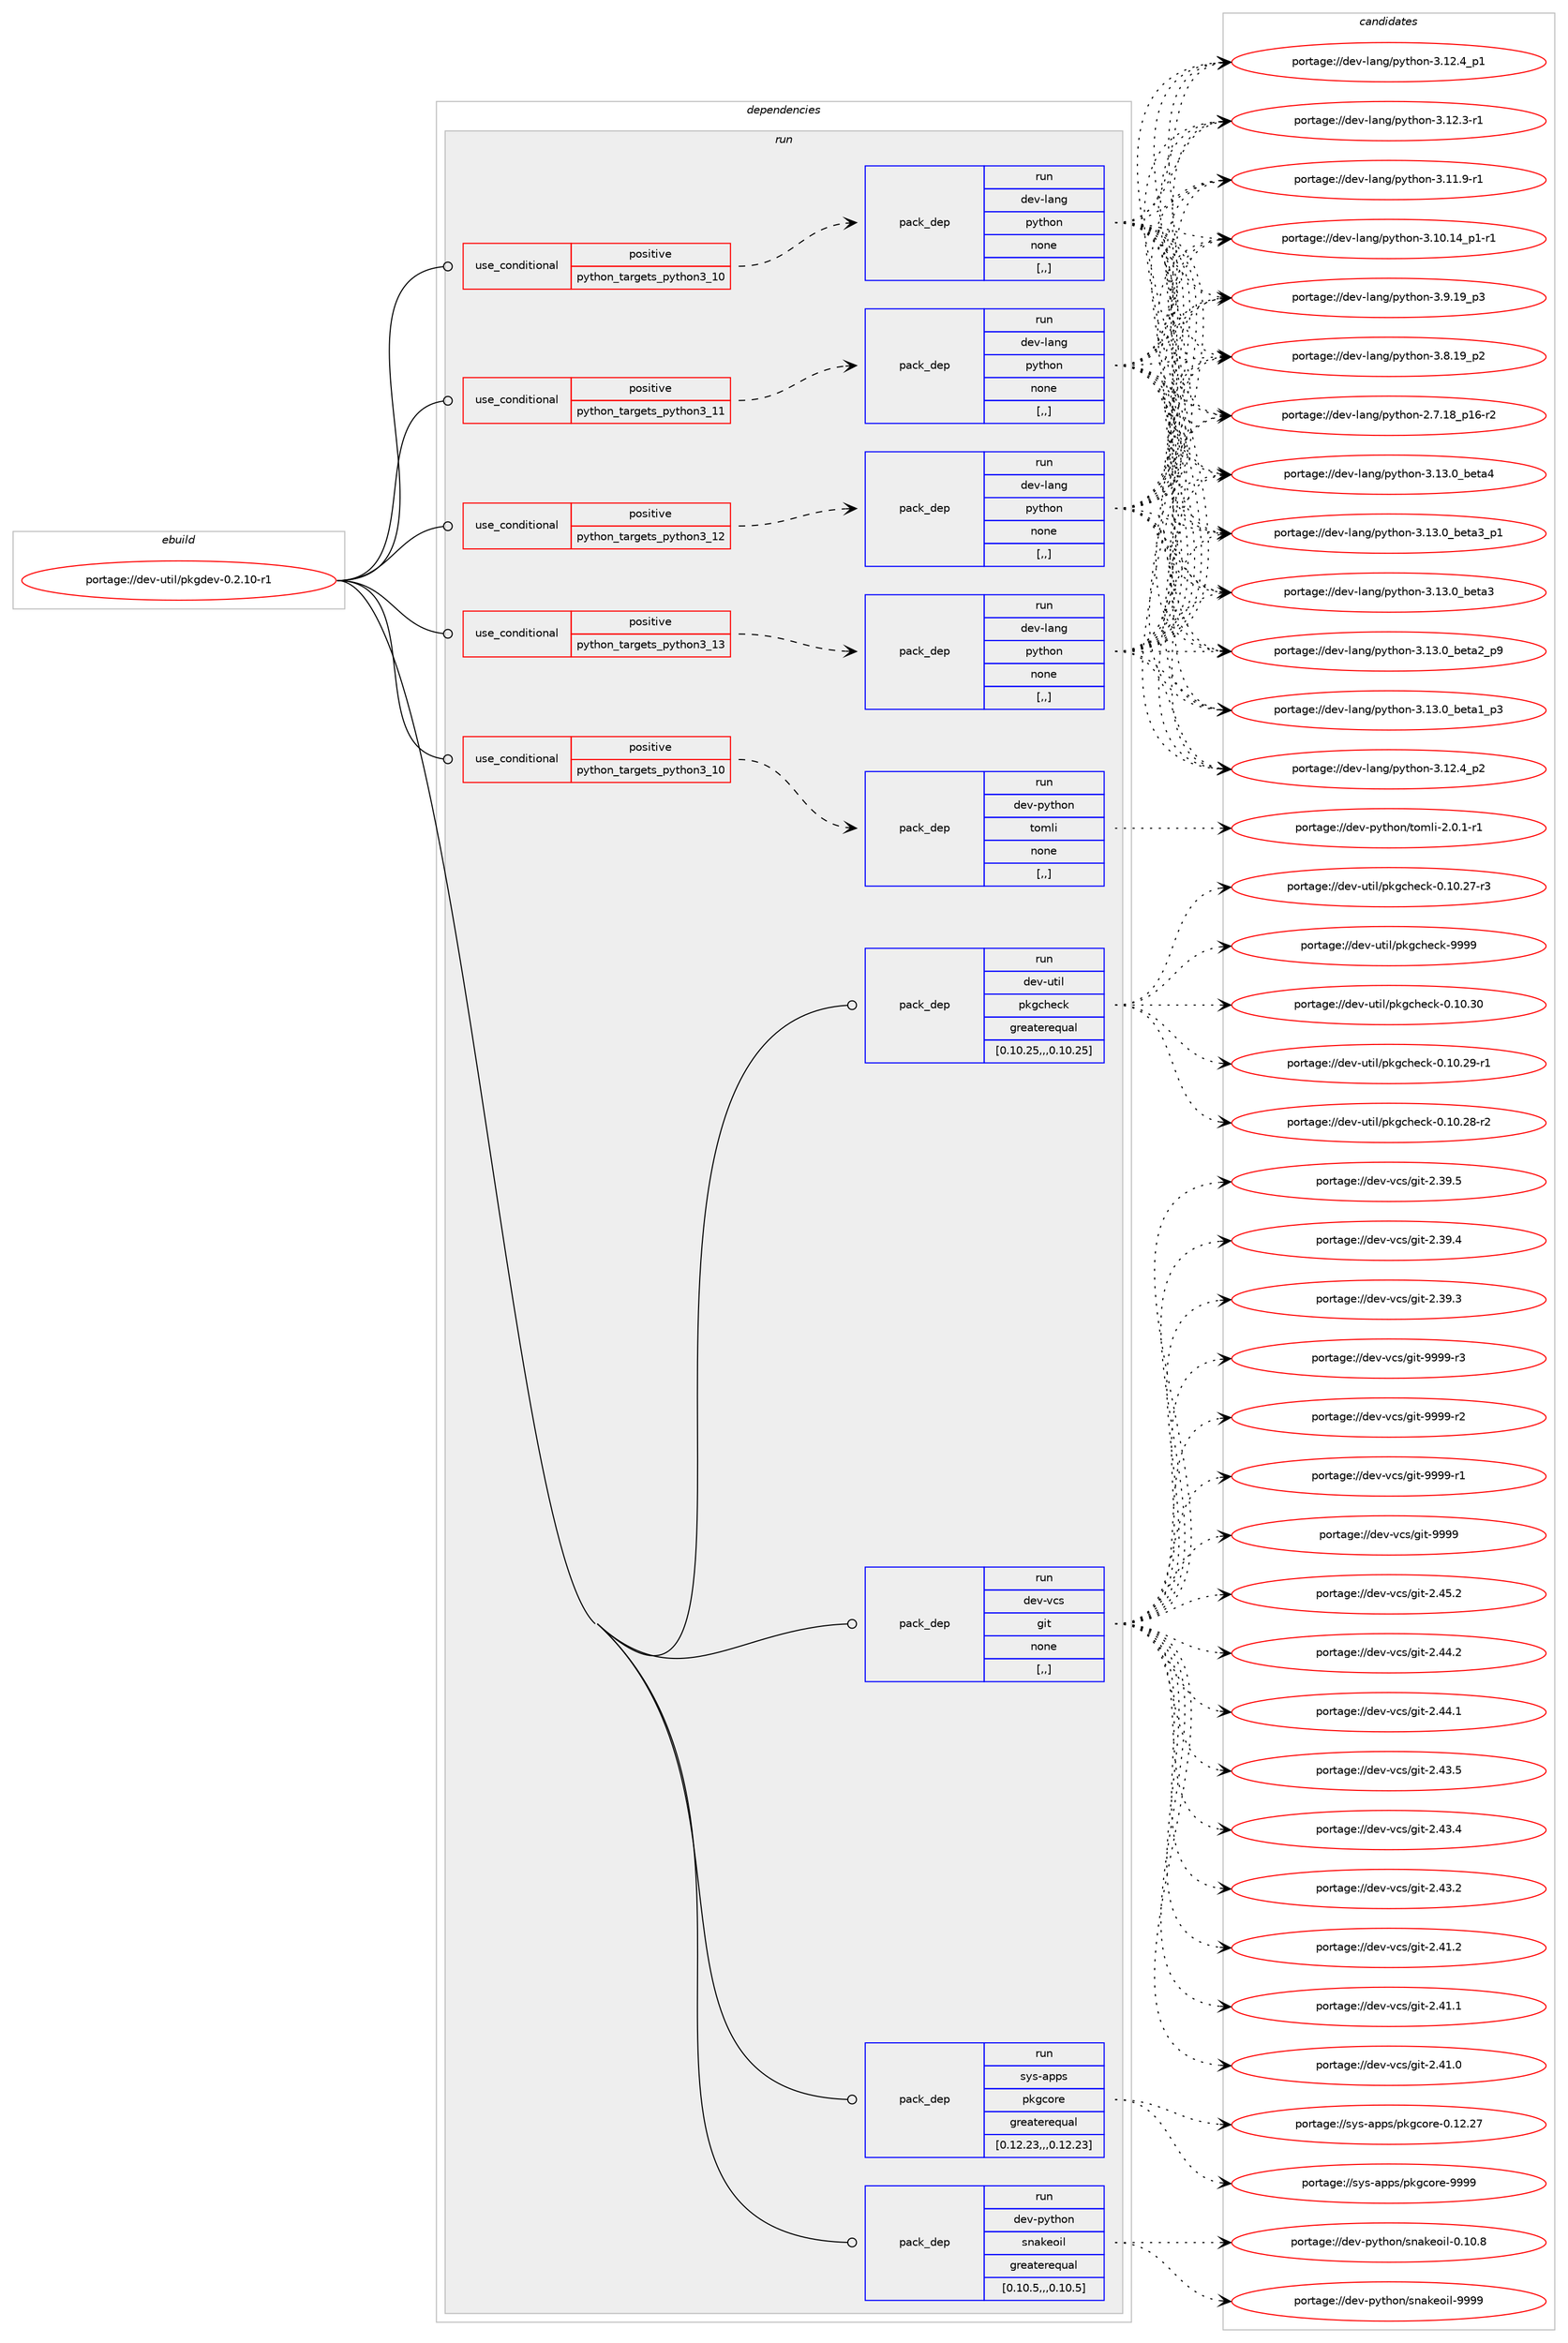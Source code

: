 digraph prolog {

# *************
# Graph options
# *************

newrank=true;
concentrate=true;
compound=true;
graph [rankdir=LR,fontname=Helvetica,fontsize=10,ranksep=1.5];#, ranksep=2.5, nodesep=0.2];
edge  [arrowhead=vee];
node  [fontname=Helvetica,fontsize=10];

# **********
# The ebuild
# **********

subgraph cluster_leftcol {
color=gray;
label=<<i>ebuild</i>>;
id [label="portage://dev-util/pkgdev-0.2.10-r1", color=red, width=4, href="../dev-util/pkgdev-0.2.10-r1.svg"];
}

# ****************
# The dependencies
# ****************

subgraph cluster_midcol {
color=gray;
label=<<i>dependencies</i>>;
subgraph cluster_compile {
fillcolor="#eeeeee";
style=filled;
label=<<i>compile</i>>;
}
subgraph cluster_compileandrun {
fillcolor="#eeeeee";
style=filled;
label=<<i>compile and run</i>>;
}
subgraph cluster_run {
fillcolor="#eeeeee";
style=filled;
label=<<i>run</i>>;
subgraph cond61501 {
dependency218373 [label=<<TABLE BORDER="0" CELLBORDER="1" CELLSPACING="0" CELLPADDING="4"><TR><TD ROWSPAN="3" CELLPADDING="10">use_conditional</TD></TR><TR><TD>positive</TD></TR><TR><TD>python_targets_python3_10</TD></TR></TABLE>>, shape=none, color=red];
subgraph pack155431 {
dependency218374 [label=<<TABLE BORDER="0" CELLBORDER="1" CELLSPACING="0" CELLPADDING="4" WIDTH="220"><TR><TD ROWSPAN="6" CELLPADDING="30">pack_dep</TD></TR><TR><TD WIDTH="110">run</TD></TR><TR><TD>dev-lang</TD></TR><TR><TD>python</TD></TR><TR><TD>none</TD></TR><TR><TD>[,,]</TD></TR></TABLE>>, shape=none, color=blue];
}
dependency218373:e -> dependency218374:w [weight=20,style="dashed",arrowhead="vee"];
}
id:e -> dependency218373:w [weight=20,style="solid",arrowhead="odot"];
subgraph cond61502 {
dependency218375 [label=<<TABLE BORDER="0" CELLBORDER="1" CELLSPACING="0" CELLPADDING="4"><TR><TD ROWSPAN="3" CELLPADDING="10">use_conditional</TD></TR><TR><TD>positive</TD></TR><TR><TD>python_targets_python3_10</TD></TR></TABLE>>, shape=none, color=red];
subgraph pack155432 {
dependency218376 [label=<<TABLE BORDER="0" CELLBORDER="1" CELLSPACING="0" CELLPADDING="4" WIDTH="220"><TR><TD ROWSPAN="6" CELLPADDING="30">pack_dep</TD></TR><TR><TD WIDTH="110">run</TD></TR><TR><TD>dev-python</TD></TR><TR><TD>tomli</TD></TR><TR><TD>none</TD></TR><TR><TD>[,,]</TD></TR></TABLE>>, shape=none, color=blue];
}
dependency218375:e -> dependency218376:w [weight=20,style="dashed",arrowhead="vee"];
}
id:e -> dependency218375:w [weight=20,style="solid",arrowhead="odot"];
subgraph cond61503 {
dependency218377 [label=<<TABLE BORDER="0" CELLBORDER="1" CELLSPACING="0" CELLPADDING="4"><TR><TD ROWSPAN="3" CELLPADDING="10">use_conditional</TD></TR><TR><TD>positive</TD></TR><TR><TD>python_targets_python3_11</TD></TR></TABLE>>, shape=none, color=red];
subgraph pack155433 {
dependency218378 [label=<<TABLE BORDER="0" CELLBORDER="1" CELLSPACING="0" CELLPADDING="4" WIDTH="220"><TR><TD ROWSPAN="6" CELLPADDING="30">pack_dep</TD></TR><TR><TD WIDTH="110">run</TD></TR><TR><TD>dev-lang</TD></TR><TR><TD>python</TD></TR><TR><TD>none</TD></TR><TR><TD>[,,]</TD></TR></TABLE>>, shape=none, color=blue];
}
dependency218377:e -> dependency218378:w [weight=20,style="dashed",arrowhead="vee"];
}
id:e -> dependency218377:w [weight=20,style="solid",arrowhead="odot"];
subgraph cond61504 {
dependency218379 [label=<<TABLE BORDER="0" CELLBORDER="1" CELLSPACING="0" CELLPADDING="4"><TR><TD ROWSPAN="3" CELLPADDING="10">use_conditional</TD></TR><TR><TD>positive</TD></TR><TR><TD>python_targets_python3_12</TD></TR></TABLE>>, shape=none, color=red];
subgraph pack155434 {
dependency218380 [label=<<TABLE BORDER="0" CELLBORDER="1" CELLSPACING="0" CELLPADDING="4" WIDTH="220"><TR><TD ROWSPAN="6" CELLPADDING="30">pack_dep</TD></TR><TR><TD WIDTH="110">run</TD></TR><TR><TD>dev-lang</TD></TR><TR><TD>python</TD></TR><TR><TD>none</TD></TR><TR><TD>[,,]</TD></TR></TABLE>>, shape=none, color=blue];
}
dependency218379:e -> dependency218380:w [weight=20,style="dashed",arrowhead="vee"];
}
id:e -> dependency218379:w [weight=20,style="solid",arrowhead="odot"];
subgraph cond61505 {
dependency218381 [label=<<TABLE BORDER="0" CELLBORDER="1" CELLSPACING="0" CELLPADDING="4"><TR><TD ROWSPAN="3" CELLPADDING="10">use_conditional</TD></TR><TR><TD>positive</TD></TR><TR><TD>python_targets_python3_13</TD></TR></TABLE>>, shape=none, color=red];
subgraph pack155435 {
dependency218382 [label=<<TABLE BORDER="0" CELLBORDER="1" CELLSPACING="0" CELLPADDING="4" WIDTH="220"><TR><TD ROWSPAN="6" CELLPADDING="30">pack_dep</TD></TR><TR><TD WIDTH="110">run</TD></TR><TR><TD>dev-lang</TD></TR><TR><TD>python</TD></TR><TR><TD>none</TD></TR><TR><TD>[,,]</TD></TR></TABLE>>, shape=none, color=blue];
}
dependency218381:e -> dependency218382:w [weight=20,style="dashed",arrowhead="vee"];
}
id:e -> dependency218381:w [weight=20,style="solid",arrowhead="odot"];
subgraph pack155436 {
dependency218383 [label=<<TABLE BORDER="0" CELLBORDER="1" CELLSPACING="0" CELLPADDING="4" WIDTH="220"><TR><TD ROWSPAN="6" CELLPADDING="30">pack_dep</TD></TR><TR><TD WIDTH="110">run</TD></TR><TR><TD>dev-python</TD></TR><TR><TD>snakeoil</TD></TR><TR><TD>greaterequal</TD></TR><TR><TD>[0.10.5,,,0.10.5]</TD></TR></TABLE>>, shape=none, color=blue];
}
id:e -> dependency218383:w [weight=20,style="solid",arrowhead="odot"];
subgraph pack155437 {
dependency218384 [label=<<TABLE BORDER="0" CELLBORDER="1" CELLSPACING="0" CELLPADDING="4" WIDTH="220"><TR><TD ROWSPAN="6" CELLPADDING="30">pack_dep</TD></TR><TR><TD WIDTH="110">run</TD></TR><TR><TD>dev-util</TD></TR><TR><TD>pkgcheck</TD></TR><TR><TD>greaterequal</TD></TR><TR><TD>[0.10.25,,,0.10.25]</TD></TR></TABLE>>, shape=none, color=blue];
}
id:e -> dependency218384:w [weight=20,style="solid",arrowhead="odot"];
subgraph pack155438 {
dependency218385 [label=<<TABLE BORDER="0" CELLBORDER="1" CELLSPACING="0" CELLPADDING="4" WIDTH="220"><TR><TD ROWSPAN="6" CELLPADDING="30">pack_dep</TD></TR><TR><TD WIDTH="110">run</TD></TR><TR><TD>dev-vcs</TD></TR><TR><TD>git</TD></TR><TR><TD>none</TD></TR><TR><TD>[,,]</TD></TR></TABLE>>, shape=none, color=blue];
}
id:e -> dependency218385:w [weight=20,style="solid",arrowhead="odot"];
subgraph pack155439 {
dependency218386 [label=<<TABLE BORDER="0" CELLBORDER="1" CELLSPACING="0" CELLPADDING="4" WIDTH="220"><TR><TD ROWSPAN="6" CELLPADDING="30">pack_dep</TD></TR><TR><TD WIDTH="110">run</TD></TR><TR><TD>sys-apps</TD></TR><TR><TD>pkgcore</TD></TR><TR><TD>greaterequal</TD></TR><TR><TD>[0.12.23,,,0.12.23]</TD></TR></TABLE>>, shape=none, color=blue];
}
id:e -> dependency218386:w [weight=20,style="solid",arrowhead="odot"];
}
}

# **************
# The candidates
# **************

subgraph cluster_choices {
rank=same;
color=gray;
label=<<i>candidates</i>>;

subgraph choice155431 {
color=black;
nodesep=1;
choice1001011184510897110103471121211161041111104551464951464895981011169752 [label="portage://dev-lang/python-3.13.0_beta4", color=red, width=4,href="../dev-lang/python-3.13.0_beta4.svg"];
choice10010111845108971101034711212111610411111045514649514648959810111697519511249 [label="portage://dev-lang/python-3.13.0_beta3_p1", color=red, width=4,href="../dev-lang/python-3.13.0_beta3_p1.svg"];
choice1001011184510897110103471121211161041111104551464951464895981011169751 [label="portage://dev-lang/python-3.13.0_beta3", color=red, width=4,href="../dev-lang/python-3.13.0_beta3.svg"];
choice10010111845108971101034711212111610411111045514649514648959810111697509511257 [label="portage://dev-lang/python-3.13.0_beta2_p9", color=red, width=4,href="../dev-lang/python-3.13.0_beta2_p9.svg"];
choice10010111845108971101034711212111610411111045514649514648959810111697499511251 [label="portage://dev-lang/python-3.13.0_beta1_p3", color=red, width=4,href="../dev-lang/python-3.13.0_beta1_p3.svg"];
choice100101118451089711010347112121116104111110455146495046529511250 [label="portage://dev-lang/python-3.12.4_p2", color=red, width=4,href="../dev-lang/python-3.12.4_p2.svg"];
choice100101118451089711010347112121116104111110455146495046529511249 [label="portage://dev-lang/python-3.12.4_p1", color=red, width=4,href="../dev-lang/python-3.12.4_p1.svg"];
choice100101118451089711010347112121116104111110455146495046514511449 [label="portage://dev-lang/python-3.12.3-r1", color=red, width=4,href="../dev-lang/python-3.12.3-r1.svg"];
choice100101118451089711010347112121116104111110455146494946574511449 [label="portage://dev-lang/python-3.11.9-r1", color=red, width=4,href="../dev-lang/python-3.11.9-r1.svg"];
choice100101118451089711010347112121116104111110455146494846495295112494511449 [label="portage://dev-lang/python-3.10.14_p1-r1", color=red, width=4,href="../dev-lang/python-3.10.14_p1-r1.svg"];
choice100101118451089711010347112121116104111110455146574649579511251 [label="portage://dev-lang/python-3.9.19_p3", color=red, width=4,href="../dev-lang/python-3.9.19_p3.svg"];
choice100101118451089711010347112121116104111110455146564649579511250 [label="portage://dev-lang/python-3.8.19_p2", color=red, width=4,href="../dev-lang/python-3.8.19_p2.svg"];
choice100101118451089711010347112121116104111110455046554649569511249544511450 [label="portage://dev-lang/python-2.7.18_p16-r2", color=red, width=4,href="../dev-lang/python-2.7.18_p16-r2.svg"];
dependency218374:e -> choice1001011184510897110103471121211161041111104551464951464895981011169752:w [style=dotted,weight="100"];
dependency218374:e -> choice10010111845108971101034711212111610411111045514649514648959810111697519511249:w [style=dotted,weight="100"];
dependency218374:e -> choice1001011184510897110103471121211161041111104551464951464895981011169751:w [style=dotted,weight="100"];
dependency218374:e -> choice10010111845108971101034711212111610411111045514649514648959810111697509511257:w [style=dotted,weight="100"];
dependency218374:e -> choice10010111845108971101034711212111610411111045514649514648959810111697499511251:w [style=dotted,weight="100"];
dependency218374:e -> choice100101118451089711010347112121116104111110455146495046529511250:w [style=dotted,weight="100"];
dependency218374:e -> choice100101118451089711010347112121116104111110455146495046529511249:w [style=dotted,weight="100"];
dependency218374:e -> choice100101118451089711010347112121116104111110455146495046514511449:w [style=dotted,weight="100"];
dependency218374:e -> choice100101118451089711010347112121116104111110455146494946574511449:w [style=dotted,weight="100"];
dependency218374:e -> choice100101118451089711010347112121116104111110455146494846495295112494511449:w [style=dotted,weight="100"];
dependency218374:e -> choice100101118451089711010347112121116104111110455146574649579511251:w [style=dotted,weight="100"];
dependency218374:e -> choice100101118451089711010347112121116104111110455146564649579511250:w [style=dotted,weight="100"];
dependency218374:e -> choice100101118451089711010347112121116104111110455046554649569511249544511450:w [style=dotted,weight="100"];
}
subgraph choice155432 {
color=black;
nodesep=1;
choice10010111845112121116104111110471161111091081054550464846494511449 [label="portage://dev-python/tomli-2.0.1-r1", color=red, width=4,href="../dev-python/tomli-2.0.1-r1.svg"];
dependency218376:e -> choice10010111845112121116104111110471161111091081054550464846494511449:w [style=dotted,weight="100"];
}
subgraph choice155433 {
color=black;
nodesep=1;
choice1001011184510897110103471121211161041111104551464951464895981011169752 [label="portage://dev-lang/python-3.13.0_beta4", color=red, width=4,href="../dev-lang/python-3.13.0_beta4.svg"];
choice10010111845108971101034711212111610411111045514649514648959810111697519511249 [label="portage://dev-lang/python-3.13.0_beta3_p1", color=red, width=4,href="../dev-lang/python-3.13.0_beta3_p1.svg"];
choice1001011184510897110103471121211161041111104551464951464895981011169751 [label="portage://dev-lang/python-3.13.0_beta3", color=red, width=4,href="../dev-lang/python-3.13.0_beta3.svg"];
choice10010111845108971101034711212111610411111045514649514648959810111697509511257 [label="portage://dev-lang/python-3.13.0_beta2_p9", color=red, width=4,href="../dev-lang/python-3.13.0_beta2_p9.svg"];
choice10010111845108971101034711212111610411111045514649514648959810111697499511251 [label="portage://dev-lang/python-3.13.0_beta1_p3", color=red, width=4,href="../dev-lang/python-3.13.0_beta1_p3.svg"];
choice100101118451089711010347112121116104111110455146495046529511250 [label="portage://dev-lang/python-3.12.4_p2", color=red, width=4,href="../dev-lang/python-3.12.4_p2.svg"];
choice100101118451089711010347112121116104111110455146495046529511249 [label="portage://dev-lang/python-3.12.4_p1", color=red, width=4,href="../dev-lang/python-3.12.4_p1.svg"];
choice100101118451089711010347112121116104111110455146495046514511449 [label="portage://dev-lang/python-3.12.3-r1", color=red, width=4,href="../dev-lang/python-3.12.3-r1.svg"];
choice100101118451089711010347112121116104111110455146494946574511449 [label="portage://dev-lang/python-3.11.9-r1", color=red, width=4,href="../dev-lang/python-3.11.9-r1.svg"];
choice100101118451089711010347112121116104111110455146494846495295112494511449 [label="portage://dev-lang/python-3.10.14_p1-r1", color=red, width=4,href="../dev-lang/python-3.10.14_p1-r1.svg"];
choice100101118451089711010347112121116104111110455146574649579511251 [label="portage://dev-lang/python-3.9.19_p3", color=red, width=4,href="../dev-lang/python-3.9.19_p3.svg"];
choice100101118451089711010347112121116104111110455146564649579511250 [label="portage://dev-lang/python-3.8.19_p2", color=red, width=4,href="../dev-lang/python-3.8.19_p2.svg"];
choice100101118451089711010347112121116104111110455046554649569511249544511450 [label="portage://dev-lang/python-2.7.18_p16-r2", color=red, width=4,href="../dev-lang/python-2.7.18_p16-r2.svg"];
dependency218378:e -> choice1001011184510897110103471121211161041111104551464951464895981011169752:w [style=dotted,weight="100"];
dependency218378:e -> choice10010111845108971101034711212111610411111045514649514648959810111697519511249:w [style=dotted,weight="100"];
dependency218378:e -> choice1001011184510897110103471121211161041111104551464951464895981011169751:w [style=dotted,weight="100"];
dependency218378:e -> choice10010111845108971101034711212111610411111045514649514648959810111697509511257:w [style=dotted,weight="100"];
dependency218378:e -> choice10010111845108971101034711212111610411111045514649514648959810111697499511251:w [style=dotted,weight="100"];
dependency218378:e -> choice100101118451089711010347112121116104111110455146495046529511250:w [style=dotted,weight="100"];
dependency218378:e -> choice100101118451089711010347112121116104111110455146495046529511249:w [style=dotted,weight="100"];
dependency218378:e -> choice100101118451089711010347112121116104111110455146495046514511449:w [style=dotted,weight="100"];
dependency218378:e -> choice100101118451089711010347112121116104111110455146494946574511449:w [style=dotted,weight="100"];
dependency218378:e -> choice100101118451089711010347112121116104111110455146494846495295112494511449:w [style=dotted,weight="100"];
dependency218378:e -> choice100101118451089711010347112121116104111110455146574649579511251:w [style=dotted,weight="100"];
dependency218378:e -> choice100101118451089711010347112121116104111110455146564649579511250:w [style=dotted,weight="100"];
dependency218378:e -> choice100101118451089711010347112121116104111110455046554649569511249544511450:w [style=dotted,weight="100"];
}
subgraph choice155434 {
color=black;
nodesep=1;
choice1001011184510897110103471121211161041111104551464951464895981011169752 [label="portage://dev-lang/python-3.13.0_beta4", color=red, width=4,href="../dev-lang/python-3.13.0_beta4.svg"];
choice10010111845108971101034711212111610411111045514649514648959810111697519511249 [label="portage://dev-lang/python-3.13.0_beta3_p1", color=red, width=4,href="../dev-lang/python-3.13.0_beta3_p1.svg"];
choice1001011184510897110103471121211161041111104551464951464895981011169751 [label="portage://dev-lang/python-3.13.0_beta3", color=red, width=4,href="../dev-lang/python-3.13.0_beta3.svg"];
choice10010111845108971101034711212111610411111045514649514648959810111697509511257 [label="portage://dev-lang/python-3.13.0_beta2_p9", color=red, width=4,href="../dev-lang/python-3.13.0_beta2_p9.svg"];
choice10010111845108971101034711212111610411111045514649514648959810111697499511251 [label="portage://dev-lang/python-3.13.0_beta1_p3", color=red, width=4,href="../dev-lang/python-3.13.0_beta1_p3.svg"];
choice100101118451089711010347112121116104111110455146495046529511250 [label="portage://dev-lang/python-3.12.4_p2", color=red, width=4,href="../dev-lang/python-3.12.4_p2.svg"];
choice100101118451089711010347112121116104111110455146495046529511249 [label="portage://dev-lang/python-3.12.4_p1", color=red, width=4,href="../dev-lang/python-3.12.4_p1.svg"];
choice100101118451089711010347112121116104111110455146495046514511449 [label="portage://dev-lang/python-3.12.3-r1", color=red, width=4,href="../dev-lang/python-3.12.3-r1.svg"];
choice100101118451089711010347112121116104111110455146494946574511449 [label="portage://dev-lang/python-3.11.9-r1", color=red, width=4,href="../dev-lang/python-3.11.9-r1.svg"];
choice100101118451089711010347112121116104111110455146494846495295112494511449 [label="portage://dev-lang/python-3.10.14_p1-r1", color=red, width=4,href="../dev-lang/python-3.10.14_p1-r1.svg"];
choice100101118451089711010347112121116104111110455146574649579511251 [label="portage://dev-lang/python-3.9.19_p3", color=red, width=4,href="../dev-lang/python-3.9.19_p3.svg"];
choice100101118451089711010347112121116104111110455146564649579511250 [label="portage://dev-lang/python-3.8.19_p2", color=red, width=4,href="../dev-lang/python-3.8.19_p2.svg"];
choice100101118451089711010347112121116104111110455046554649569511249544511450 [label="portage://dev-lang/python-2.7.18_p16-r2", color=red, width=4,href="../dev-lang/python-2.7.18_p16-r2.svg"];
dependency218380:e -> choice1001011184510897110103471121211161041111104551464951464895981011169752:w [style=dotted,weight="100"];
dependency218380:e -> choice10010111845108971101034711212111610411111045514649514648959810111697519511249:w [style=dotted,weight="100"];
dependency218380:e -> choice1001011184510897110103471121211161041111104551464951464895981011169751:w [style=dotted,weight="100"];
dependency218380:e -> choice10010111845108971101034711212111610411111045514649514648959810111697509511257:w [style=dotted,weight="100"];
dependency218380:e -> choice10010111845108971101034711212111610411111045514649514648959810111697499511251:w [style=dotted,weight="100"];
dependency218380:e -> choice100101118451089711010347112121116104111110455146495046529511250:w [style=dotted,weight="100"];
dependency218380:e -> choice100101118451089711010347112121116104111110455146495046529511249:w [style=dotted,weight="100"];
dependency218380:e -> choice100101118451089711010347112121116104111110455146495046514511449:w [style=dotted,weight="100"];
dependency218380:e -> choice100101118451089711010347112121116104111110455146494946574511449:w [style=dotted,weight="100"];
dependency218380:e -> choice100101118451089711010347112121116104111110455146494846495295112494511449:w [style=dotted,weight="100"];
dependency218380:e -> choice100101118451089711010347112121116104111110455146574649579511251:w [style=dotted,weight="100"];
dependency218380:e -> choice100101118451089711010347112121116104111110455146564649579511250:w [style=dotted,weight="100"];
dependency218380:e -> choice100101118451089711010347112121116104111110455046554649569511249544511450:w [style=dotted,weight="100"];
}
subgraph choice155435 {
color=black;
nodesep=1;
choice1001011184510897110103471121211161041111104551464951464895981011169752 [label="portage://dev-lang/python-3.13.0_beta4", color=red, width=4,href="../dev-lang/python-3.13.0_beta4.svg"];
choice10010111845108971101034711212111610411111045514649514648959810111697519511249 [label="portage://dev-lang/python-3.13.0_beta3_p1", color=red, width=4,href="../dev-lang/python-3.13.0_beta3_p1.svg"];
choice1001011184510897110103471121211161041111104551464951464895981011169751 [label="portage://dev-lang/python-3.13.0_beta3", color=red, width=4,href="../dev-lang/python-3.13.0_beta3.svg"];
choice10010111845108971101034711212111610411111045514649514648959810111697509511257 [label="portage://dev-lang/python-3.13.0_beta2_p9", color=red, width=4,href="../dev-lang/python-3.13.0_beta2_p9.svg"];
choice10010111845108971101034711212111610411111045514649514648959810111697499511251 [label="portage://dev-lang/python-3.13.0_beta1_p3", color=red, width=4,href="../dev-lang/python-3.13.0_beta1_p3.svg"];
choice100101118451089711010347112121116104111110455146495046529511250 [label="portage://dev-lang/python-3.12.4_p2", color=red, width=4,href="../dev-lang/python-3.12.4_p2.svg"];
choice100101118451089711010347112121116104111110455146495046529511249 [label="portage://dev-lang/python-3.12.4_p1", color=red, width=4,href="../dev-lang/python-3.12.4_p1.svg"];
choice100101118451089711010347112121116104111110455146495046514511449 [label="portage://dev-lang/python-3.12.3-r1", color=red, width=4,href="../dev-lang/python-3.12.3-r1.svg"];
choice100101118451089711010347112121116104111110455146494946574511449 [label="portage://dev-lang/python-3.11.9-r1", color=red, width=4,href="../dev-lang/python-3.11.9-r1.svg"];
choice100101118451089711010347112121116104111110455146494846495295112494511449 [label="portage://dev-lang/python-3.10.14_p1-r1", color=red, width=4,href="../dev-lang/python-3.10.14_p1-r1.svg"];
choice100101118451089711010347112121116104111110455146574649579511251 [label="portage://dev-lang/python-3.9.19_p3", color=red, width=4,href="../dev-lang/python-3.9.19_p3.svg"];
choice100101118451089711010347112121116104111110455146564649579511250 [label="portage://dev-lang/python-3.8.19_p2", color=red, width=4,href="../dev-lang/python-3.8.19_p2.svg"];
choice100101118451089711010347112121116104111110455046554649569511249544511450 [label="portage://dev-lang/python-2.7.18_p16-r2", color=red, width=4,href="../dev-lang/python-2.7.18_p16-r2.svg"];
dependency218382:e -> choice1001011184510897110103471121211161041111104551464951464895981011169752:w [style=dotted,weight="100"];
dependency218382:e -> choice10010111845108971101034711212111610411111045514649514648959810111697519511249:w [style=dotted,weight="100"];
dependency218382:e -> choice1001011184510897110103471121211161041111104551464951464895981011169751:w [style=dotted,weight="100"];
dependency218382:e -> choice10010111845108971101034711212111610411111045514649514648959810111697509511257:w [style=dotted,weight="100"];
dependency218382:e -> choice10010111845108971101034711212111610411111045514649514648959810111697499511251:w [style=dotted,weight="100"];
dependency218382:e -> choice100101118451089711010347112121116104111110455146495046529511250:w [style=dotted,weight="100"];
dependency218382:e -> choice100101118451089711010347112121116104111110455146495046529511249:w [style=dotted,weight="100"];
dependency218382:e -> choice100101118451089711010347112121116104111110455146495046514511449:w [style=dotted,weight="100"];
dependency218382:e -> choice100101118451089711010347112121116104111110455146494946574511449:w [style=dotted,weight="100"];
dependency218382:e -> choice100101118451089711010347112121116104111110455146494846495295112494511449:w [style=dotted,weight="100"];
dependency218382:e -> choice100101118451089711010347112121116104111110455146574649579511251:w [style=dotted,weight="100"];
dependency218382:e -> choice100101118451089711010347112121116104111110455146564649579511250:w [style=dotted,weight="100"];
dependency218382:e -> choice100101118451089711010347112121116104111110455046554649569511249544511450:w [style=dotted,weight="100"];
}
subgraph choice155436 {
color=black;
nodesep=1;
choice1001011184511212111610411111047115110971071011111051084557575757 [label="portage://dev-python/snakeoil-9999", color=red, width=4,href="../dev-python/snakeoil-9999.svg"];
choice10010111845112121116104111110471151109710710111110510845484649484656 [label="portage://dev-python/snakeoil-0.10.8", color=red, width=4,href="../dev-python/snakeoil-0.10.8.svg"];
dependency218383:e -> choice1001011184511212111610411111047115110971071011111051084557575757:w [style=dotted,weight="100"];
dependency218383:e -> choice10010111845112121116104111110471151109710710111110510845484649484656:w [style=dotted,weight="100"];
}
subgraph choice155437 {
color=black;
nodesep=1;
choice100101118451171161051084711210710399104101991074557575757 [label="portage://dev-util/pkgcheck-9999", color=red, width=4,href="../dev-util/pkgcheck-9999.svg"];
choice100101118451171161051084711210710399104101991074548464948465148 [label="portage://dev-util/pkgcheck-0.10.30", color=red, width=4,href="../dev-util/pkgcheck-0.10.30.svg"];
choice1001011184511711610510847112107103991041019910745484649484650574511449 [label="portage://dev-util/pkgcheck-0.10.29-r1", color=red, width=4,href="../dev-util/pkgcheck-0.10.29-r1.svg"];
choice1001011184511711610510847112107103991041019910745484649484650564511450 [label="portage://dev-util/pkgcheck-0.10.28-r2", color=red, width=4,href="../dev-util/pkgcheck-0.10.28-r2.svg"];
choice1001011184511711610510847112107103991041019910745484649484650554511451 [label="portage://dev-util/pkgcheck-0.10.27-r3", color=red, width=4,href="../dev-util/pkgcheck-0.10.27-r3.svg"];
dependency218384:e -> choice100101118451171161051084711210710399104101991074557575757:w [style=dotted,weight="100"];
dependency218384:e -> choice100101118451171161051084711210710399104101991074548464948465148:w [style=dotted,weight="100"];
dependency218384:e -> choice1001011184511711610510847112107103991041019910745484649484650574511449:w [style=dotted,weight="100"];
dependency218384:e -> choice1001011184511711610510847112107103991041019910745484649484650564511450:w [style=dotted,weight="100"];
dependency218384:e -> choice1001011184511711610510847112107103991041019910745484649484650554511451:w [style=dotted,weight="100"];
}
subgraph choice155438 {
color=black;
nodesep=1;
choice10010111845118991154710310511645575757574511451 [label="portage://dev-vcs/git-9999-r3", color=red, width=4,href="../dev-vcs/git-9999-r3.svg"];
choice10010111845118991154710310511645575757574511450 [label="portage://dev-vcs/git-9999-r2", color=red, width=4,href="../dev-vcs/git-9999-r2.svg"];
choice10010111845118991154710310511645575757574511449 [label="portage://dev-vcs/git-9999-r1", color=red, width=4,href="../dev-vcs/git-9999-r1.svg"];
choice1001011184511899115471031051164557575757 [label="portage://dev-vcs/git-9999", color=red, width=4,href="../dev-vcs/git-9999.svg"];
choice10010111845118991154710310511645504652534650 [label="portage://dev-vcs/git-2.45.2", color=red, width=4,href="../dev-vcs/git-2.45.2.svg"];
choice10010111845118991154710310511645504652524650 [label="portage://dev-vcs/git-2.44.2", color=red, width=4,href="../dev-vcs/git-2.44.2.svg"];
choice10010111845118991154710310511645504652524649 [label="portage://dev-vcs/git-2.44.1", color=red, width=4,href="../dev-vcs/git-2.44.1.svg"];
choice10010111845118991154710310511645504652514653 [label="portage://dev-vcs/git-2.43.5", color=red, width=4,href="../dev-vcs/git-2.43.5.svg"];
choice10010111845118991154710310511645504652514652 [label="portage://dev-vcs/git-2.43.4", color=red, width=4,href="../dev-vcs/git-2.43.4.svg"];
choice10010111845118991154710310511645504652514650 [label="portage://dev-vcs/git-2.43.2", color=red, width=4,href="../dev-vcs/git-2.43.2.svg"];
choice10010111845118991154710310511645504652494650 [label="portage://dev-vcs/git-2.41.2", color=red, width=4,href="../dev-vcs/git-2.41.2.svg"];
choice10010111845118991154710310511645504652494649 [label="portage://dev-vcs/git-2.41.1", color=red, width=4,href="../dev-vcs/git-2.41.1.svg"];
choice10010111845118991154710310511645504652494648 [label="portage://dev-vcs/git-2.41.0", color=red, width=4,href="../dev-vcs/git-2.41.0.svg"];
choice10010111845118991154710310511645504651574653 [label="portage://dev-vcs/git-2.39.5", color=red, width=4,href="../dev-vcs/git-2.39.5.svg"];
choice10010111845118991154710310511645504651574652 [label="portage://dev-vcs/git-2.39.4", color=red, width=4,href="../dev-vcs/git-2.39.4.svg"];
choice10010111845118991154710310511645504651574651 [label="portage://dev-vcs/git-2.39.3", color=red, width=4,href="../dev-vcs/git-2.39.3.svg"];
dependency218385:e -> choice10010111845118991154710310511645575757574511451:w [style=dotted,weight="100"];
dependency218385:e -> choice10010111845118991154710310511645575757574511450:w [style=dotted,weight="100"];
dependency218385:e -> choice10010111845118991154710310511645575757574511449:w [style=dotted,weight="100"];
dependency218385:e -> choice1001011184511899115471031051164557575757:w [style=dotted,weight="100"];
dependency218385:e -> choice10010111845118991154710310511645504652534650:w [style=dotted,weight="100"];
dependency218385:e -> choice10010111845118991154710310511645504652524650:w [style=dotted,weight="100"];
dependency218385:e -> choice10010111845118991154710310511645504652524649:w [style=dotted,weight="100"];
dependency218385:e -> choice10010111845118991154710310511645504652514653:w [style=dotted,weight="100"];
dependency218385:e -> choice10010111845118991154710310511645504652514652:w [style=dotted,weight="100"];
dependency218385:e -> choice10010111845118991154710310511645504652514650:w [style=dotted,weight="100"];
dependency218385:e -> choice10010111845118991154710310511645504652494650:w [style=dotted,weight="100"];
dependency218385:e -> choice10010111845118991154710310511645504652494649:w [style=dotted,weight="100"];
dependency218385:e -> choice10010111845118991154710310511645504652494648:w [style=dotted,weight="100"];
dependency218385:e -> choice10010111845118991154710310511645504651574653:w [style=dotted,weight="100"];
dependency218385:e -> choice10010111845118991154710310511645504651574652:w [style=dotted,weight="100"];
dependency218385:e -> choice10010111845118991154710310511645504651574651:w [style=dotted,weight="100"];
}
subgraph choice155439 {
color=black;
nodesep=1;
choice115121115459711211211547112107103991111141014557575757 [label="portage://sys-apps/pkgcore-9999", color=red, width=4,href="../sys-apps/pkgcore-9999.svg"];
choice115121115459711211211547112107103991111141014548464950465055 [label="portage://sys-apps/pkgcore-0.12.27", color=red, width=4,href="../sys-apps/pkgcore-0.12.27.svg"];
dependency218386:e -> choice115121115459711211211547112107103991111141014557575757:w [style=dotted,weight="100"];
dependency218386:e -> choice115121115459711211211547112107103991111141014548464950465055:w [style=dotted,weight="100"];
}
}

}
